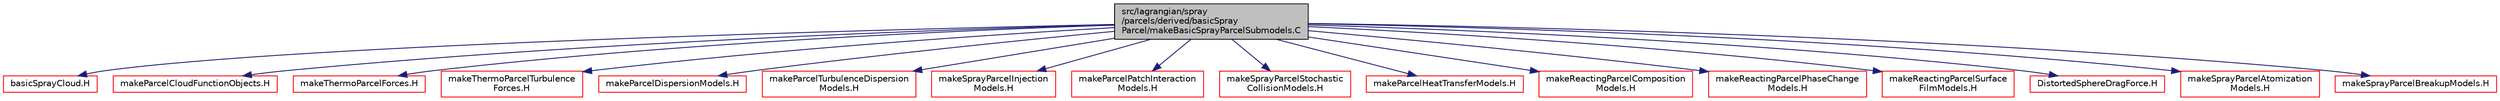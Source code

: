 digraph "src/lagrangian/spray/parcels/derived/basicSprayParcel/makeBasicSprayParcelSubmodels.C"
{
  bgcolor="transparent";
  edge [fontname="Helvetica",fontsize="10",labelfontname="Helvetica",labelfontsize="10"];
  node [fontname="Helvetica",fontsize="10",shape=record];
  Node1 [label="src/lagrangian/spray\l/parcels/derived/basicSpray\lParcel/makeBasicSprayParcelSubmodels.C",height=0.2,width=0.4,color="black", fillcolor="grey75", style="filled", fontcolor="black"];
  Node1 -> Node2 [color="midnightblue",fontsize="10",style="solid",fontname="Helvetica"];
  Node2 [label="basicSprayCloud.H",height=0.2,width=0.4,color="red",URL="$a07089.html"];
  Node1 -> Node3 [color="midnightblue",fontsize="10",style="solid",fontname="Helvetica"];
  Node3 [label="makeParcelCloudFunctionObjects.H",height=0.2,width=0.4,color="red",URL="$a06641.html"];
  Node1 -> Node4 [color="midnightblue",fontsize="10",style="solid",fontname="Helvetica"];
  Node4 [label="makeThermoParcelForces.H",height=0.2,width=0.4,color="red",URL="$a06659.html"];
  Node1 -> Node5 [color="midnightblue",fontsize="10",style="solid",fontname="Helvetica"];
  Node5 [label="makeThermoParcelTurbulence\lForces.H",height=0.2,width=0.4,color="red",URL="$a07139.html"];
  Node1 -> Node6 [color="midnightblue",fontsize="10",style="solid",fontname="Helvetica"];
  Node6 [label="makeParcelDispersionModels.H",height=0.2,width=0.4,color="red",URL="$a06643.html"];
  Node1 -> Node7 [color="midnightblue",fontsize="10",style="solid",fontname="Helvetica"];
  Node7 [label="makeParcelTurbulenceDispersion\lModels.H",height=0.2,width=0.4,color="red",URL="$a07138.html"];
  Node1 -> Node8 [color="midnightblue",fontsize="10",style="solid",fontname="Helvetica"];
  Node8 [label="makeSprayParcelInjection\lModels.H",height=0.2,width=0.4,color="red",URL="$a07098.html"];
  Node1 -> Node9 [color="midnightblue",fontsize="10",style="solid",fontname="Helvetica"];
  Node9 [label="makeParcelPatchInteraction\lModels.H",height=0.2,width=0.4,color="red",URL="$a06647.html"];
  Node1 -> Node10 [color="midnightblue",fontsize="10",style="solid",fontname="Helvetica"];
  Node10 [label="makeSprayParcelStochastic\lCollisionModels.H",height=0.2,width=0.4,color="red",URL="$a07099.html"];
  Node1 -> Node11 [color="midnightblue",fontsize="10",style="solid",fontname="Helvetica"];
  Node11 [label="makeParcelHeatTransferModels.H",height=0.2,width=0.4,color="red",URL="$a06645.html"];
  Node1 -> Node12 [color="midnightblue",fontsize="10",style="solid",fontname="Helvetica"];
  Node12 [label="makeReactingParcelComposition\lModels.H",height=0.2,width=0.4,color="red",URL="$a06655.html"];
  Node1 -> Node13 [color="midnightblue",fontsize="10",style="solid",fontname="Helvetica"];
  Node13 [label="makeReactingParcelPhaseChange\lModels.H",height=0.2,width=0.4,color="red",URL="$a06657.html"];
  Node1 -> Node14 [color="midnightblue",fontsize="10",style="solid",fontname="Helvetica"];
  Node14 [label="makeReactingParcelSurface\lFilmModels.H",height=0.2,width=0.4,color="red",URL="$a06658.html"];
  Node1 -> Node15 [color="midnightblue",fontsize="10",style="solid",fontname="Helvetica"];
  Node15 [label="DistortedSphereDragForce.H",height=0.2,width=0.4,color="red",URL="$a06800.html"];
  Node1 -> Node16 [color="midnightblue",fontsize="10",style="solid",fontname="Helvetica"];
  Node16 [label="makeSprayParcelAtomization\lModels.H",height=0.2,width=0.4,color="red",URL="$a07096.html"];
  Node1 -> Node17 [color="midnightblue",fontsize="10",style="solid",fontname="Helvetica"];
  Node17 [label="makeSprayParcelBreakupModels.H",height=0.2,width=0.4,color="red",URL="$a07097.html"];
}
